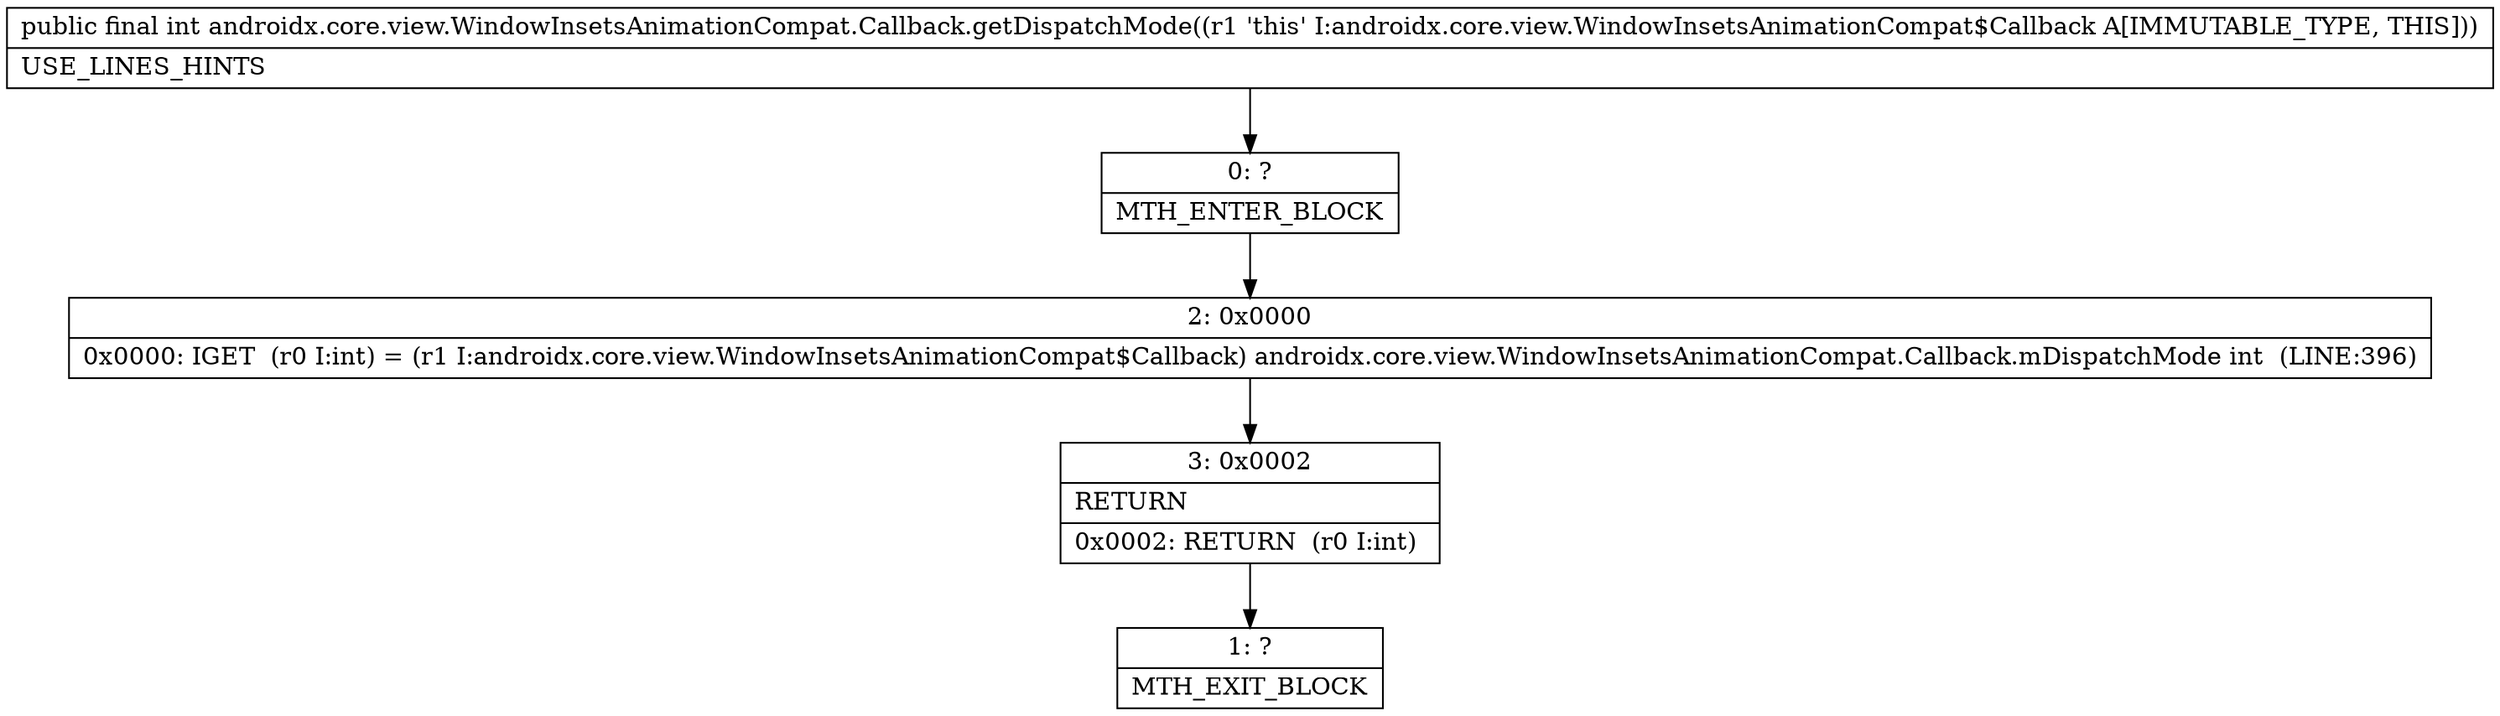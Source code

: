 digraph "CFG forandroidx.core.view.WindowInsetsAnimationCompat.Callback.getDispatchMode()I" {
Node_0 [shape=record,label="{0\:\ ?|MTH_ENTER_BLOCK\l}"];
Node_2 [shape=record,label="{2\:\ 0x0000|0x0000: IGET  (r0 I:int) = (r1 I:androidx.core.view.WindowInsetsAnimationCompat$Callback) androidx.core.view.WindowInsetsAnimationCompat.Callback.mDispatchMode int  (LINE:396)\l}"];
Node_3 [shape=record,label="{3\:\ 0x0002|RETURN\l|0x0002: RETURN  (r0 I:int) \l}"];
Node_1 [shape=record,label="{1\:\ ?|MTH_EXIT_BLOCK\l}"];
MethodNode[shape=record,label="{public final int androidx.core.view.WindowInsetsAnimationCompat.Callback.getDispatchMode((r1 'this' I:androidx.core.view.WindowInsetsAnimationCompat$Callback A[IMMUTABLE_TYPE, THIS]))  | USE_LINES_HINTS\l}"];
MethodNode -> Node_0;Node_0 -> Node_2;
Node_2 -> Node_3;
Node_3 -> Node_1;
}

